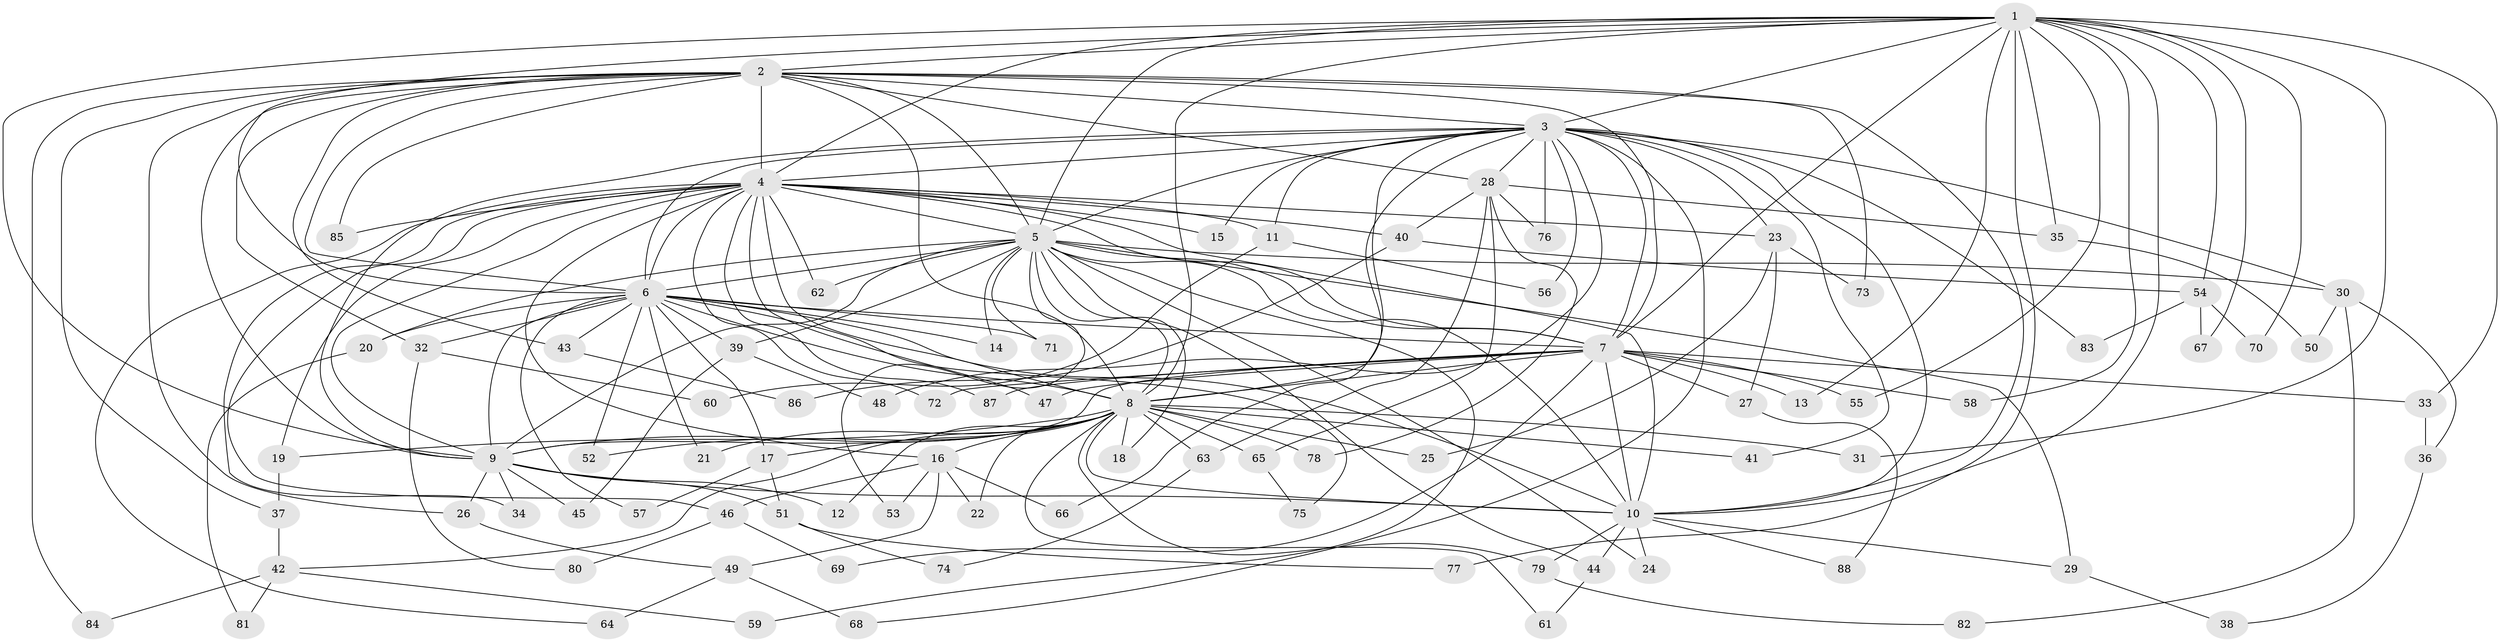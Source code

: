 // coarse degree distribution, {15: 0.029850746268656716, 18: 0.014925373134328358, 29: 0.014925373134328358, 25: 0.014925373134328358, 23: 0.014925373134328358, 12: 0.014925373134328358, 11: 0.014925373134328358, 3: 0.1791044776119403, 2: 0.5373134328358209, 8: 0.014925373134328358, 6: 0.014925373134328358, 5: 0.04477611940298507, 10: 0.014925373134328358, 4: 0.05970149253731343, 1: 0.014925373134328358}
// Generated by graph-tools (version 1.1) at 2025/41/03/06/25 10:41:32]
// undirected, 88 vertices, 201 edges
graph export_dot {
graph [start="1"]
  node [color=gray90,style=filled];
  1;
  2;
  3;
  4;
  5;
  6;
  7;
  8;
  9;
  10;
  11;
  12;
  13;
  14;
  15;
  16;
  17;
  18;
  19;
  20;
  21;
  22;
  23;
  24;
  25;
  26;
  27;
  28;
  29;
  30;
  31;
  32;
  33;
  34;
  35;
  36;
  37;
  38;
  39;
  40;
  41;
  42;
  43;
  44;
  45;
  46;
  47;
  48;
  49;
  50;
  51;
  52;
  53;
  54;
  55;
  56;
  57;
  58;
  59;
  60;
  61;
  62;
  63;
  64;
  65;
  66;
  67;
  68;
  69;
  70;
  71;
  72;
  73;
  74;
  75;
  76;
  77;
  78;
  79;
  80;
  81;
  82;
  83;
  84;
  85;
  86;
  87;
  88;
  1 -- 2;
  1 -- 3;
  1 -- 4;
  1 -- 5;
  1 -- 6;
  1 -- 7;
  1 -- 8;
  1 -- 9;
  1 -- 10;
  1 -- 13;
  1 -- 31;
  1 -- 33;
  1 -- 35;
  1 -- 54;
  1 -- 55;
  1 -- 58;
  1 -- 67;
  1 -- 70;
  1 -- 77;
  2 -- 3;
  2 -- 4;
  2 -- 5;
  2 -- 6;
  2 -- 7;
  2 -- 8;
  2 -- 9;
  2 -- 10;
  2 -- 26;
  2 -- 28;
  2 -- 32;
  2 -- 37;
  2 -- 43;
  2 -- 73;
  2 -- 84;
  2 -- 85;
  3 -- 4;
  3 -- 5;
  3 -- 6;
  3 -- 7;
  3 -- 8;
  3 -- 9;
  3 -- 10;
  3 -- 11;
  3 -- 15;
  3 -- 23;
  3 -- 28;
  3 -- 30;
  3 -- 41;
  3 -- 48;
  3 -- 56;
  3 -- 66;
  3 -- 68;
  3 -- 76;
  3 -- 83;
  4 -- 5;
  4 -- 6;
  4 -- 7;
  4 -- 8;
  4 -- 9;
  4 -- 10;
  4 -- 11;
  4 -- 15;
  4 -- 16;
  4 -- 19;
  4 -- 23;
  4 -- 34;
  4 -- 40;
  4 -- 46;
  4 -- 47;
  4 -- 62;
  4 -- 64;
  4 -- 72;
  4 -- 85;
  4 -- 87;
  5 -- 6;
  5 -- 7;
  5 -- 8;
  5 -- 9;
  5 -- 10;
  5 -- 14;
  5 -- 18;
  5 -- 20;
  5 -- 24;
  5 -- 29;
  5 -- 30;
  5 -- 39;
  5 -- 44;
  5 -- 53;
  5 -- 59;
  5 -- 62;
  5 -- 71;
  6 -- 7;
  6 -- 8;
  6 -- 9;
  6 -- 10;
  6 -- 14;
  6 -- 17;
  6 -- 20;
  6 -- 21;
  6 -- 32;
  6 -- 39;
  6 -- 43;
  6 -- 52;
  6 -- 57;
  6 -- 71;
  6 -- 75;
  7 -- 8;
  7 -- 9;
  7 -- 10;
  7 -- 13;
  7 -- 27;
  7 -- 33;
  7 -- 47;
  7 -- 55;
  7 -- 58;
  7 -- 69;
  7 -- 72;
  7 -- 87;
  8 -- 9;
  8 -- 10;
  8 -- 12;
  8 -- 16;
  8 -- 17;
  8 -- 18;
  8 -- 19;
  8 -- 21;
  8 -- 22;
  8 -- 25;
  8 -- 31;
  8 -- 41;
  8 -- 42;
  8 -- 52;
  8 -- 61;
  8 -- 63;
  8 -- 65;
  8 -- 78;
  8 -- 79;
  9 -- 10;
  9 -- 12;
  9 -- 26;
  9 -- 34;
  9 -- 45;
  9 -- 51;
  10 -- 24;
  10 -- 29;
  10 -- 44;
  10 -- 79;
  10 -- 88;
  11 -- 56;
  11 -- 60;
  16 -- 22;
  16 -- 46;
  16 -- 49;
  16 -- 53;
  16 -- 66;
  17 -- 51;
  17 -- 57;
  19 -- 37;
  20 -- 81;
  23 -- 25;
  23 -- 27;
  23 -- 73;
  26 -- 49;
  27 -- 88;
  28 -- 35;
  28 -- 40;
  28 -- 63;
  28 -- 65;
  28 -- 76;
  28 -- 78;
  29 -- 38;
  30 -- 36;
  30 -- 50;
  30 -- 82;
  32 -- 60;
  32 -- 80;
  33 -- 36;
  35 -- 50;
  36 -- 38;
  37 -- 42;
  39 -- 45;
  39 -- 48;
  40 -- 54;
  40 -- 86;
  42 -- 59;
  42 -- 81;
  42 -- 84;
  43 -- 86;
  44 -- 61;
  46 -- 69;
  46 -- 80;
  49 -- 64;
  49 -- 68;
  51 -- 74;
  51 -- 77;
  54 -- 67;
  54 -- 70;
  54 -- 83;
  63 -- 74;
  65 -- 75;
  79 -- 82;
}
